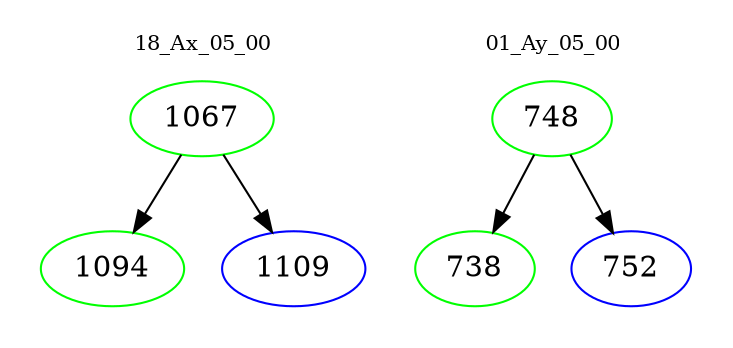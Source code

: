 digraph{
subgraph cluster_0 {
color = white
label = "18_Ax_05_00";
fontsize=10;
T0_1067 [label="1067", color="green"]
T0_1067 -> T0_1094 [color="black"]
T0_1094 [label="1094", color="green"]
T0_1067 -> T0_1109 [color="black"]
T0_1109 [label="1109", color="blue"]
}
subgraph cluster_1 {
color = white
label = "01_Ay_05_00";
fontsize=10;
T1_748 [label="748", color="green"]
T1_748 -> T1_738 [color="black"]
T1_738 [label="738", color="green"]
T1_748 -> T1_752 [color="black"]
T1_752 [label="752", color="blue"]
}
}
